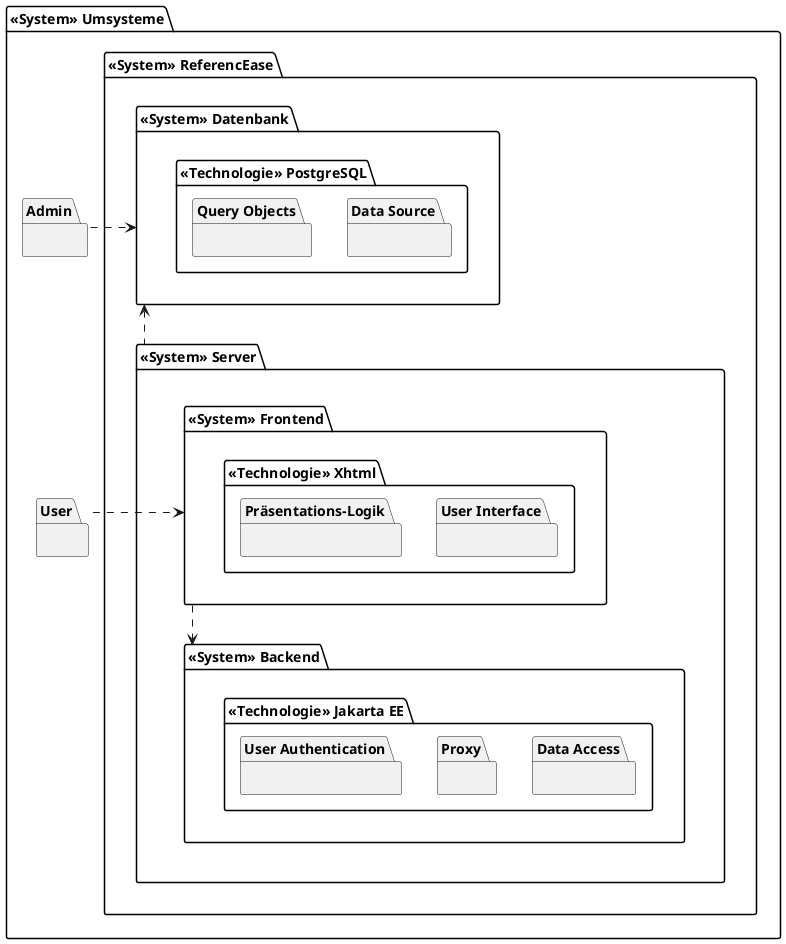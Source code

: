 @startuml
'skinparam linetype polyline
skinparam linetype ortho

'skinparam packageStyle rect
skinparam packageTitleAlignment left
skinparam componentStyle rectangle
'component "Server/Datenbank" as DB
'package "Benutzer" as User
top to bottom direction

package "<<System>> Umsysteme" as Umsysteme {

package "User" as User {}
package "Admin" as Admin {}



package "<<System>> ReferencEase" as ReferencEase {

Package "<<System>> Server" as Server {

  package "<<System>> Frontend" as FE {
package "<<Technologie>> Xhtml" as Xhtml {

package "User Interface" as UI {}
package "Präsentations-Logik" as PL {}

  }
}
  package "<<System>> Backend" as BE{
package "<<Technologie>> Jakarta EE" as JEE {

  package "Data Access" as DA {}
  package "Proxy" as PR {}
  package "User Authentication" as UA {}
  }


'  end BE
}


'end JEE
}
'end Server
  package "<<System>> Datenbank" as DB {
package "<<Technologie>> PostgreSQL" as Postgres {

  package "Data Source" as DS {}
  package "Query Objects" as QR {}

  }
'  //end DB
}
'//end Postgres

}
'//end ReferencEase
}
'//end Umsysteme
User .l.> FE
Admin .l.> DB
FE ..> BE
Server .u.> DB

@enduml
